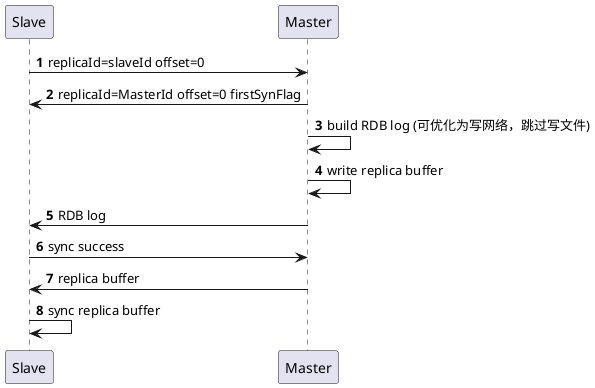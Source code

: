 @startuml
'https://plantuml.com/sequence-diagram

autonumber

Slave -> Master:  replicaId=slaveId offset=0
Master -> Slave:  replicaId=MasterId offset=0 firstSynFlag
Master -> Master: build RDB log (可优化为写网络，跳过写文件)
Master -> Master: write replica buffer
Master -> Slave:  RDB log
Slave -> Master: sync success
Master ->Slave : replica buffer
Slave -> Slave: sync replica buffer
@enduml
